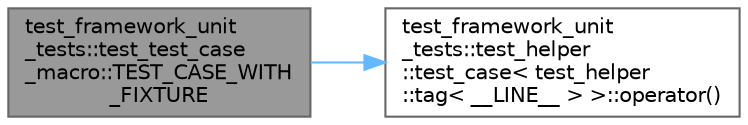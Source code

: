 digraph "test_framework_unit_tests::test_test_case_macro::TEST_CASE_WITH_FIXTURE"
{
 // LATEX_PDF_SIZE
  bgcolor="transparent";
  edge [fontname=Helvetica,fontsize=10,labelfontname=Helvetica,labelfontsize=10];
  node [fontname=Helvetica,fontsize=10,shape=box,height=0.2,width=0.4];
  rankdir="LR";
  Node1 [id="Node000001",label="test_framework_unit\l_tests::test_test_case\l_macro::TEST_CASE_WITH\l_FIXTURE",height=0.2,width=0.4,color="gray40", fillcolor="grey60", style="filled", fontcolor="black",tooltip=" "];
  Node1 -> Node2 [id="edge1_Node000001_Node000002",color="steelblue1",style="solid",tooltip=" "];
  Node2 [id="Node000002",label="test_framework_unit\l_tests::test_helper\l::test_case\< test_helper\l::tag\< __LINE__ \> \>::operator()",height=0.2,width=0.4,color="grey40", fillcolor="white", style="filled",URL="$structtest__framework__unit__tests_1_1test__helper_1_1test__case.html#abb32aca24b79757bcb9336deac40cc2d",tooltip=" "];
}
